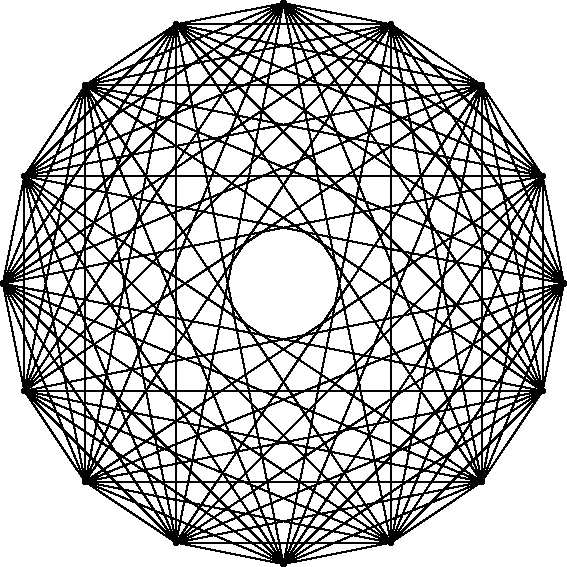 size(10cm);

dot((0,1));
dot((-0.383,0.924));
dot((-0.707,0.707));
dot((-0.924,0.383));
dot((-1,0));
dot((-0.924,-0.383));
dot((-0.707,-0.707));
dot((-0.383,-0.924));
dot((0,-1));
dot((0.383,-0.924));
dot((0.707,-0.707));
dot((0.924,-0.383));
dot((1,0));
dot((0.383,0.924));
dot((0.707,0.707));
dot((0.924,0.383));

draw((0,1)--(-0.383,0.924));
draw((0,1)--(-0.707,0.707));
draw((0,1)--(-0.924,0.383));
draw((0,1)--(-1,0));
draw((0,1)--(-0.924,-0.383));
draw((0,1)--(-0.707,-0.707));
draw((0,1)--(-0.383,-0.924));
draw((0,1)--(0.383,-0.924));
draw((0,1)--(0.707,-0.707));
draw((0,1)--(0.924,-0.383));
draw((0,1)--(1,0));
draw((0,1)--(0.383,0.924));
draw((0,1)--(0.707,0.707));
draw((0,1)--(0.924,0.383));
draw((-0.383,0.924)--(-0.707,0.707));
draw((-0.383,0.924)--(-0.924,0.383));
draw((-0.383,0.924)--(-1,0));
draw((-0.383,0.924)--(-0.924,-0.383));
draw((-0.383,0.924)--(-0.707,-0.707));
draw((-0.383,0.924)--(-0.383,-0.924));
draw((-0.383,0.924)--(0,-1));
draw((-0.383,0.924)--(0.707,-0.707));
draw((-0.383,0.924)--(0.924,-0.383));
draw((-0.383,0.924)--(1,0));
draw((-0.383,0.924)--(0.383,0.924));
draw((-0.383,0.924)--(0.707,0.707));
draw((-0.383,0.924)--(0.924,0.383));
draw((-0.707,0.707)--(-0.924,0.383));
draw((-0.707,0.707)--(-1,0));
draw((-0.707,0.707)--(-0.924,-0.383));
draw((-0.707,0.707)--(-0.707,-0.707));
draw((-0.707,0.707)--(-0.383,-0.924));
draw((-0.707,0.707)--(0,-1));
draw((-0.707,0.707)--(0.383,-0.924));
draw((-0.707,0.707)--(0.924,-0.383));
draw((-0.707,0.707)--(1,0));
draw((-0.707,0.707)--(0.383,0.924));
draw((-0.707,0.707)--(0.707,0.707));
draw((-0.707,0.707)--(0.924,0.383));
draw((-0.924,0.383)--(-1,0));
draw((-0.924,0.383)--(-0.924,-0.383));
draw((-0.924,0.383)--(-0.707,-0.707));
draw((-0.924,0.383)--(-0.383,-0.924));
draw((-0.924,0.383)--(0,-1));
draw((-0.924,0.383)--(0.383,-0.924));
draw((-0.924,0.383)--(0.707,-0.707));
draw((-0.924,0.383)--(1,0));
draw((-0.924,0.383)--(0.383,0.924));
draw((-0.924,0.383)--(0.707,0.707));
draw((-0.924,0.383)--(0.924,0.383));
draw((-1,0)--(-0.924,-0.383));
draw((-1,0)--(-0.707,-0.707));
draw((-1,0)--(-0.383,-0.924));
draw((-1,0)--(0,-1));
draw((-1,0)--(0.383,-0.924));
draw((-1,0)--(0.707,-0.707));
draw((-1,0)--(0.924,-0.383));
draw((-1,0)--(0.383,0.924));
draw((-1,0)--(0.707,0.707));
draw((-1,0)--(0.924,0.383));
draw((-0.924,-0.383)--(-0.707,-0.707));
draw((-0.924,-0.383)--(-0.383,-0.924));
draw((-0.924,-0.383)--(0,-1));
draw((-0.924,-0.383)--(0.383,-0.924));
draw((-0.924,-0.383)--(0.707,-0.707));
draw((-0.924,-0.383)--(0.924,-0.383));
draw((-0.924,-0.383)--(1,0));
draw((-0.924,-0.383)--(0.383,0.924));
draw((-0.924,-0.383)--(0.707,0.707));
draw((-0.707,-0.707)--(-0.383,-0.924));
draw((-0.707,-0.707)--(0,-1));
draw((-0.707,-0.707)--(0.383,-0.924));
draw((-0.707,-0.707)--(0.707,-0.707));
draw((-0.707,-0.707)--(0.924,-0.383));
draw((-0.707,-0.707)--(1,0));
draw((-0.707,-0.707)--(0.383,0.924));
draw((-0.707,-0.707)--(0.924,0.383));
draw((-0.383,-0.924)--(0,-1));
draw((-0.383,-0.924)--(0.383,-0.924));
draw((-0.383,-0.924)--(0.707,-0.707));
draw((-0.383,-0.924)--(0.924,-0.383));
draw((-0.383,-0.924)--(1,0));
draw((-0.383,-0.924)--(0.707,0.707));
draw((-0.383,-0.924)--(0.924,0.383));
draw((0,-1)--(0.383,-0.924));
draw((0,-1)--(0.707,-0.707));
draw((0,-1)--(0.924,-0.383));
draw((0,-1)--(1,0));
draw((0,-1)--(0.383,0.924));
draw((0,-1)--(0.707,0.707));
draw((0,-1)--(0.924,0.383));
draw((0.383,-0.924)--(0.707,-0.707));
draw((0.383,-0.924)--(0.924,-0.383));
draw((0.383,-0.924)--(1,0));
draw((0.383,-0.924)--(0.383,0.924));
draw((0.383,-0.924)--(0.707,0.707));
draw((0.383,-0.924)--(0.924,0.383));
draw((0.707,-0.707)--(0.924,-0.383));
draw((0.707,-0.707)--(1,0));
draw((0.707,-0.707)--(0.383,0.924));
draw((0.707,-0.707)--(0.707,0.707));
draw((0.707,-0.707)--(0.924,0.383));
draw((0.924,-0.383)--(1,0));
draw((0.924,-0.383)--(0.383,0.924));
draw((0.924,-0.383)--(0.707,0.707));
draw((0.924,-0.383)--(0.924,0.383));
draw((1,0)--(0.383,0.924));
draw((1,0)--(0.707,0.707));
draw((1,0)--(0.924,0.383));
draw((0.383,0.924)--(0.707,0.707));
draw((0.383,0.924)--(0.924,0.383));
draw((0.707,0.707)--(0.924,0.383));
